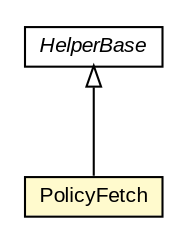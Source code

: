 #!/usr/local/bin/dot
#
# Class diagram 
# Generated by UMLGraph version R5_6-24-gf6e263 (http://www.umlgraph.org/)
#

digraph G {
	edge [fontname="arial",fontsize=10,labelfontname="arial",labelfontsize=10];
	node [fontname="arial",fontsize=10,shape=plaintext];
	nodesep=0.25;
	ranksep=0.5;
	// org.miloss.fgsms.agentcore.PolicyFetch
	c830735 [label=<<table title="org.miloss.fgsms.agentcore.PolicyFetch" border="0" cellborder="1" cellspacing="0" cellpadding="2" port="p" bgcolor="lemonChiffon" href="./PolicyFetch.html">
		<tr><td><table border="0" cellspacing="0" cellpadding="1">
<tr><td align="center" balign="center"> PolicyFetch </td></tr>
		</table></td></tr>
		</table>>, URL="./PolicyFetch.html", fontname="arial", fontcolor="black", fontsize=10.0];
	// org.miloss.fgsms.agentcore.HelperBase
	c830747 [label=<<table title="org.miloss.fgsms.agentcore.HelperBase" border="0" cellborder="1" cellspacing="0" cellpadding="2" port="p" href="./HelperBase.html">
		<tr><td><table border="0" cellspacing="0" cellpadding="1">
<tr><td align="center" balign="center"><font face="arial italic"> HelperBase </font></td></tr>
		</table></td></tr>
		</table>>, URL="./HelperBase.html", fontname="arial", fontcolor="black", fontsize=10.0];
	//org.miloss.fgsms.agentcore.PolicyFetch extends org.miloss.fgsms.agentcore.HelperBase
	c830747:p -> c830735:p [dir=back,arrowtail=empty];
}

